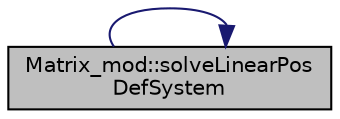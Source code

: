 digraph "Matrix_mod::solveLinearPosDefSystem"
{
 // LATEX_PDF_SIZE
  edge [fontname="Helvetica",fontsize="10",labelfontname="Helvetica",labelfontsize="10"];
  node [fontname="Helvetica",fontsize="10",shape=record];
  rankdir="LR";
  Node1 [label="Matrix_mod::solveLinearPos\lDefSystem",height=0.2,width=0.4,color="black", fillcolor="grey75", style="filled", fontcolor="black",tooltip="Solve the linear equation system of the form: ."];
  Node1 -> Node1 [color="midnightblue",fontsize="10",style="solid",fontname="Helvetica"];
}
